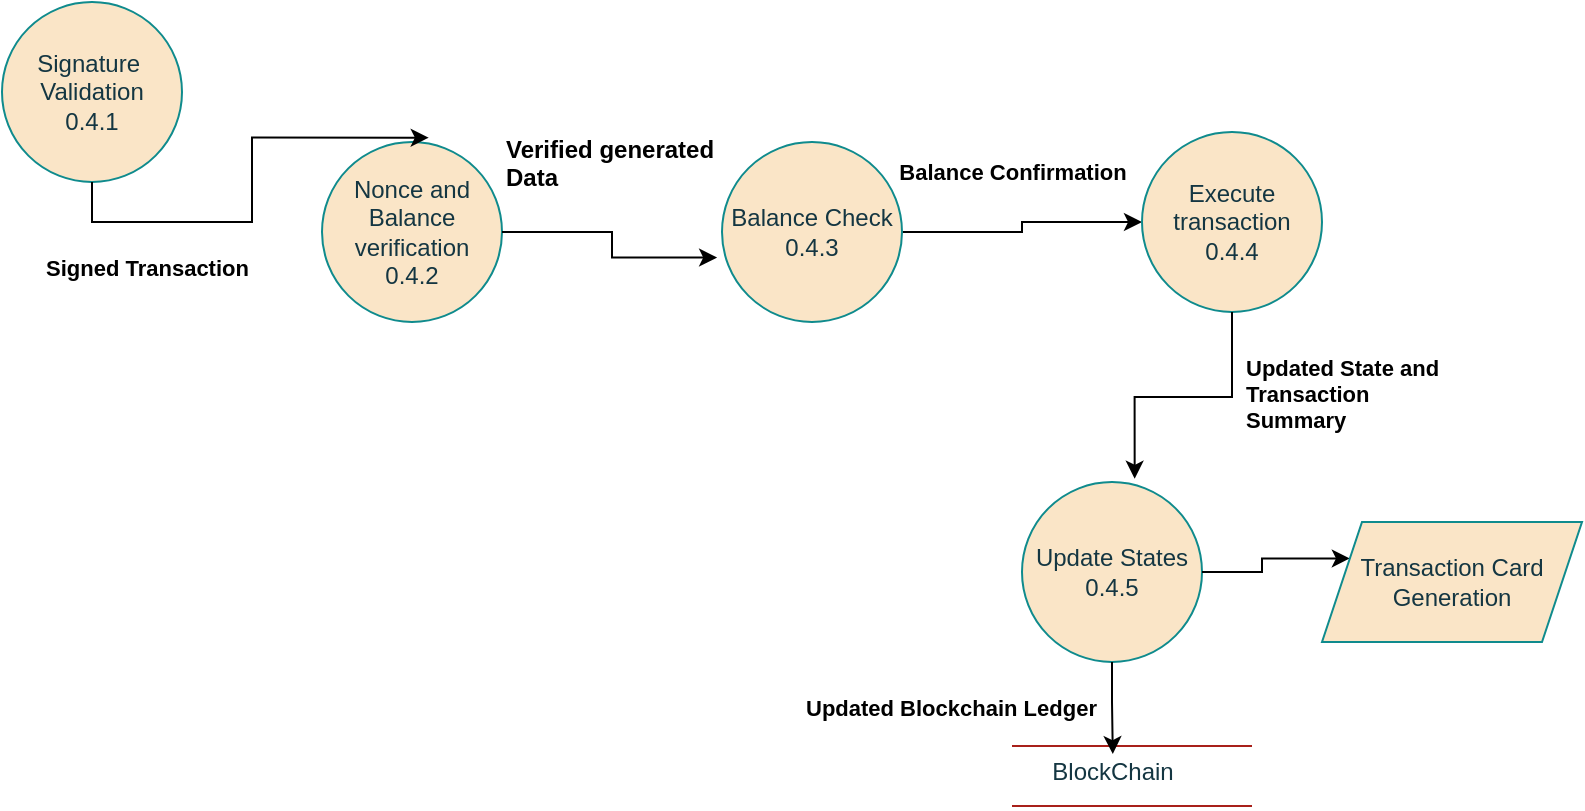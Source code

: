 <mxfile version="24.7.17">
  <diagram name="Page-1" id="-_KTBW4BYFfM2nRhgjh7">
    <mxGraphModel dx="934" dy="541" grid="1" gridSize="10" guides="1" tooltips="1" connect="1" arrows="1" fold="1" page="1" pageScale="1" pageWidth="850" pageHeight="1100" math="0" shadow="0">
      <root>
        <mxCell id="0" />
        <mxCell id="1" parent="0" />
        <mxCell id="YH-CRLP42BkAAgdWbxsX-3" value="Signature&amp;nbsp;&lt;div&gt;Validation&lt;/div&gt;&lt;div&gt;0.4.1&lt;/div&gt;" style="ellipse;whiteSpace=wrap;html=1;aspect=fixed;labelBackgroundColor=none;fillColor=#FAE5C7;strokeColor=#0F8B8D;fontColor=#143642;" vertex="1" parent="1">
          <mxGeometry x="30" y="480" width="90" height="90" as="geometry" />
        </mxCell>
        <mxCell id="YH-CRLP42BkAAgdWbxsX-10" value="Nonce and Balance verification&lt;div&gt;0.4.2&lt;/div&gt;" style="ellipse;whiteSpace=wrap;html=1;aspect=fixed;labelBackgroundColor=none;fillColor=#FAE5C7;strokeColor=#0F8B8D;fontColor=#143642;" vertex="1" parent="1">
          <mxGeometry x="190" y="550" width="90" height="90" as="geometry" />
        </mxCell>
        <mxCell id="YH-CRLP42BkAAgdWbxsX-36" style="edgeStyle=orthogonalEdgeStyle;rounded=0;orthogonalLoop=1;jettySize=auto;html=1;exitX=1;exitY=0.5;exitDx=0;exitDy=0;entryX=0;entryY=0.5;entryDx=0;entryDy=0;" edge="1" parent="1" source="YH-CRLP42BkAAgdWbxsX-11" target="YH-CRLP42BkAAgdWbxsX-12">
          <mxGeometry relative="1" as="geometry" />
        </mxCell>
        <mxCell id="YH-CRLP42BkAAgdWbxsX-11" value="Balance Check&lt;br&gt;0.4.3" style="ellipse;whiteSpace=wrap;html=1;aspect=fixed;labelBackgroundColor=none;fillColor=#FAE5C7;strokeColor=#0F8B8D;fontColor=#143642;" vertex="1" parent="1">
          <mxGeometry x="390" y="550" width="90" height="90" as="geometry" />
        </mxCell>
        <mxCell id="YH-CRLP42BkAAgdWbxsX-12" value="Execute transaction&lt;br&gt;0.4.4" style="ellipse;whiteSpace=wrap;html=1;aspect=fixed;labelBackgroundColor=none;fillColor=#FAE5C7;strokeColor=#0F8B8D;fontColor=#143642;" vertex="1" parent="1">
          <mxGeometry x="600" y="545" width="90" height="90" as="geometry" />
        </mxCell>
        <mxCell id="YH-CRLP42BkAAgdWbxsX-13" value="Update States&lt;div&gt;0.4.5&lt;/div&gt;" style="ellipse;whiteSpace=wrap;html=1;aspect=fixed;labelBackgroundColor=none;fillColor=#FAE5C7;strokeColor=#0F8B8D;fontColor=#143642;" vertex="1" parent="1">
          <mxGeometry x="540" y="720" width="90" height="90" as="geometry" />
        </mxCell>
        <mxCell id="YH-CRLP42BkAAgdWbxsX-14" style="edgeStyle=orthogonalEdgeStyle;rounded=0;orthogonalLoop=1;jettySize=auto;html=1;exitX=0.5;exitY=1;exitDx=0;exitDy=0;entryX=0.593;entryY=-0.024;entryDx=0;entryDy=0;entryPerimeter=0;" edge="1" parent="1" source="YH-CRLP42BkAAgdWbxsX-3" target="YH-CRLP42BkAAgdWbxsX-10">
          <mxGeometry relative="1" as="geometry" />
        </mxCell>
        <mxCell id="YH-CRLP42BkAAgdWbxsX-15" style="edgeStyle=orthogonalEdgeStyle;rounded=0;orthogonalLoop=1;jettySize=auto;html=1;exitX=1;exitY=0.5;exitDx=0;exitDy=0;entryX=-0.027;entryY=0.642;entryDx=0;entryDy=0;entryPerimeter=0;" edge="1" parent="1" source="YH-CRLP42BkAAgdWbxsX-10" target="YH-CRLP42BkAAgdWbxsX-11">
          <mxGeometry relative="1" as="geometry" />
        </mxCell>
        <mxCell id="YH-CRLP42BkAAgdWbxsX-17" style="edgeStyle=orthogonalEdgeStyle;rounded=0;orthogonalLoop=1;jettySize=auto;html=1;exitX=0.5;exitY=1;exitDx=0;exitDy=0;entryX=0.626;entryY=-0.018;entryDx=0;entryDy=0;entryPerimeter=0;" edge="1" parent="1" source="YH-CRLP42BkAAgdWbxsX-12" target="YH-CRLP42BkAAgdWbxsX-13">
          <mxGeometry relative="1" as="geometry" />
        </mxCell>
        <mxCell id="YH-CRLP42BkAAgdWbxsX-19" style="edgeStyle=orthogonalEdgeStyle;rounded=0;orthogonalLoop=1;jettySize=auto;html=1;exitX=1;exitY=0.5;exitDx=0;exitDy=0;entryX=0;entryY=0.25;entryDx=0;entryDy=0;" edge="1" parent="1" source="YH-CRLP42BkAAgdWbxsX-13" target="YH-CRLP42BkAAgdWbxsX-24">
          <mxGeometry relative="1" as="geometry">
            <mxPoint x="702.28" y="717.84" as="targetPoint" />
          </mxGeometry>
        </mxCell>
        <mxCell id="YH-CRLP42BkAAgdWbxsX-20" value="" style="group;labelBackgroundColor=none;fontColor=#143642;" vertex="1" connectable="0" parent="1">
          <mxGeometry x="535" y="852" width="120" height="30" as="geometry" />
        </mxCell>
        <mxCell id="YH-CRLP42BkAAgdWbxsX-21" value="" style="endArrow=none;html=1;rounded=0;labelBackgroundColor=none;strokeColor=#A8201A;fontColor=default;" edge="1" parent="YH-CRLP42BkAAgdWbxsX-20">
          <mxGeometry width="50" height="50" relative="1" as="geometry">
            <mxPoint as="sourcePoint" />
            <mxPoint x="120" as="targetPoint" />
          </mxGeometry>
        </mxCell>
        <mxCell id="YH-CRLP42BkAAgdWbxsX-22" value="" style="endArrow=none;html=1;rounded=0;labelBackgroundColor=none;strokeColor=#A8201A;fontColor=default;" edge="1" parent="YH-CRLP42BkAAgdWbxsX-20">
          <mxGeometry width="50" height="50" relative="1" as="geometry">
            <mxPoint y="30" as="sourcePoint" />
            <mxPoint x="120" y="30" as="targetPoint" />
          </mxGeometry>
        </mxCell>
        <mxCell id="YH-CRLP42BkAAgdWbxsX-23" value="BlockChain" style="text;html=1;align=center;verticalAlign=middle;resizable=0;points=[];autosize=1;strokeColor=none;fillColor=none;labelBackgroundColor=none;fontColor=#143642;" vertex="1" parent="1">
          <mxGeometry x="545" y="850" width="80" height="30" as="geometry" />
        </mxCell>
        <mxCell id="YH-CRLP42BkAAgdWbxsX-24" value="Transaction Card&lt;div&gt;Generation&lt;/div&gt;" style="shape=parallelogram;perimeter=parallelogramPerimeter;whiteSpace=wrap;html=1;fixedSize=1;labelBackgroundColor=none;fillColor=#FAE5C7;strokeColor=#0F8B8D;fontColor=#143642;" vertex="1" parent="1">
          <mxGeometry x="690" y="740" width="130" height="60" as="geometry" />
        </mxCell>
        <mxCell id="YH-CRLP42BkAAgdWbxsX-27" value="Updated State and Transaction Summary" style="text;whiteSpace=wrap;html=1;fontSize=11;fontStyle=1" vertex="1" parent="1">
          <mxGeometry x="650" y="650" width="110" height="40" as="geometry" />
        </mxCell>
        <mxCell id="YH-CRLP42BkAAgdWbxsX-28" style="edgeStyle=orthogonalEdgeStyle;rounded=0;orthogonalLoop=1;jettySize=auto;html=1;exitX=0.5;exitY=1;exitDx=0;exitDy=0;entryX=0.505;entryY=0.202;entryDx=0;entryDy=0;entryPerimeter=0;" edge="1" parent="1" source="YH-CRLP42BkAAgdWbxsX-13" target="YH-CRLP42BkAAgdWbxsX-23">
          <mxGeometry relative="1" as="geometry" />
        </mxCell>
        <mxCell id="YH-CRLP42BkAAgdWbxsX-29" value="Updated Blockchain Ledger" style="text;whiteSpace=wrap;html=1;fontStyle=1;fontSize=11;" vertex="1" parent="1">
          <mxGeometry x="430" y="820" width="180" height="40" as="geometry" />
        </mxCell>
        <mxCell id="YH-CRLP42BkAAgdWbxsX-26" value="Balance Confirmation" style="text;html=1;align=center;verticalAlign=middle;resizable=0;points=[];autosize=1;strokeColor=none;fillColor=none;fontSize=11;fontStyle=1" vertex="1" parent="1">
          <mxGeometry x="470" y="550" width="130" height="30" as="geometry" />
        </mxCell>
        <mxCell id="YH-CRLP42BkAAgdWbxsX-31" value="Verified generated Data" style="text;whiteSpace=wrap;html=1;fontStyle=1" vertex="1" parent="1">
          <mxGeometry x="280" y="540" width="120" height="40" as="geometry" />
        </mxCell>
        <mxCell id="YH-CRLP42BkAAgdWbxsX-32" value="Signed Transaction" style="text;whiteSpace=wrap;html=1;fontStyle=1;fontSize=11;" vertex="1" parent="1">
          <mxGeometry x="50" y="600" width="140" height="40" as="geometry" />
        </mxCell>
      </root>
    </mxGraphModel>
  </diagram>
</mxfile>
